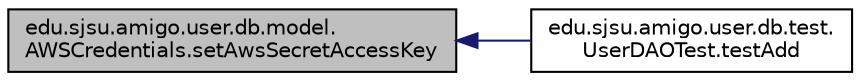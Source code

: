 digraph "edu.sjsu.amigo.user.db.model.AWSCredentials.setAwsSecretAccessKey"
{
  edge [fontname="Helvetica",fontsize="10",labelfontname="Helvetica",labelfontsize="10"];
  node [fontname="Helvetica",fontsize="10",shape=record];
  rankdir="LR";
  Node12 [label="edu.sjsu.amigo.user.db.model.\lAWSCredentials.setAwsSecretAccessKey",height=0.2,width=0.4,color="black", fillcolor="grey75", style="filled", fontcolor="black"];
  Node12 -> Node13 [dir="back",color="midnightblue",fontsize="10",style="solid",fontname="Helvetica"];
  Node13 [label="edu.sjsu.amigo.user.db.test.\lUserDAOTest.testAdd",height=0.2,width=0.4,color="black", fillcolor="white", style="filled",URL="$classedu_1_1sjsu_1_1amigo_1_1user_1_1db_1_1test_1_1_user_d_a_o_test.html#af725294b50beae48dc26450c1dfc9ea8"];
}
